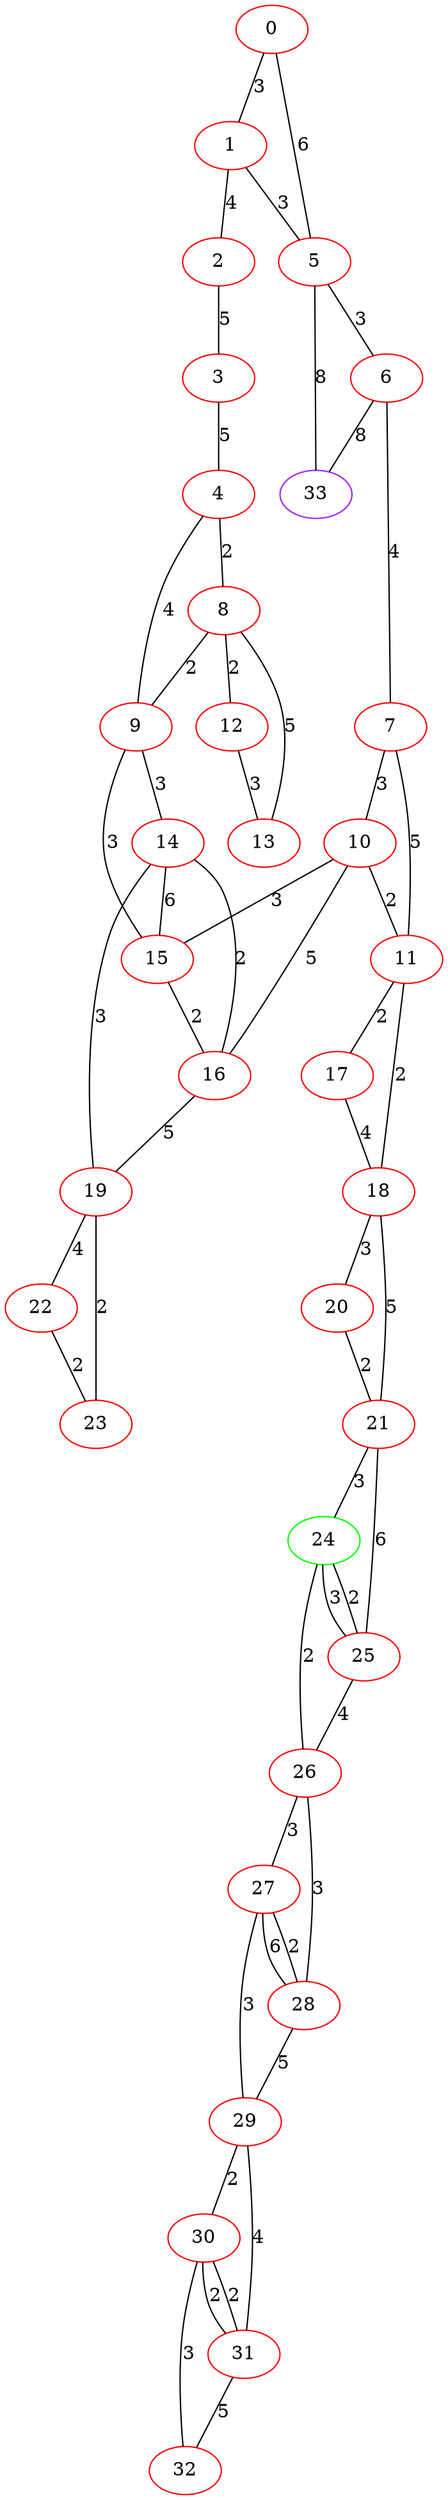 graph "" {
0 [color=red, weight=1];
1 [color=red, weight=1];
2 [color=red, weight=1];
3 [color=red, weight=1];
4 [color=red, weight=1];
5 [color=red, weight=1];
6 [color=red, weight=1];
7 [color=red, weight=1];
8 [color=red, weight=1];
9 [color=red, weight=1];
10 [color=red, weight=1];
11 [color=red, weight=1];
12 [color=red, weight=1];
13 [color=red, weight=1];
14 [color=red, weight=1];
15 [color=red, weight=1];
16 [color=red, weight=1];
17 [color=red, weight=1];
18 [color=red, weight=1];
19 [color=red, weight=1];
20 [color=red, weight=1];
21 [color=red, weight=1];
22 [color=red, weight=1];
23 [color=red, weight=1];
24 [color=green, weight=2];
25 [color=red, weight=1];
26 [color=red, weight=1];
27 [color=red, weight=1];
28 [color=red, weight=1];
29 [color=red, weight=1];
30 [color=red, weight=1];
31 [color=red, weight=1];
32 [color=red, weight=1];
33 [color=purple, weight=4];
0 -- 1  [key=0, label=3];
0 -- 5  [key=0, label=6];
1 -- 2  [key=0, label=4];
1 -- 5  [key=0, label=3];
2 -- 3  [key=0, label=5];
3 -- 4  [key=0, label=5];
4 -- 8  [key=0, label=2];
4 -- 9  [key=0, label=4];
5 -- 6  [key=0, label=3];
5 -- 33  [key=0, label=8];
6 -- 33  [key=0, label=8];
6 -- 7  [key=0, label=4];
7 -- 10  [key=0, label=3];
7 -- 11  [key=0, label=5];
8 -- 9  [key=0, label=2];
8 -- 13  [key=0, label=5];
8 -- 12  [key=0, label=2];
9 -- 14  [key=0, label=3];
9 -- 15  [key=0, label=3];
10 -- 16  [key=0, label=5];
10 -- 11  [key=0, label=2];
10 -- 15  [key=0, label=3];
11 -- 17  [key=0, label=2];
11 -- 18  [key=0, label=2];
12 -- 13  [key=0, label=3];
14 -- 16  [key=0, label=2];
14 -- 19  [key=0, label=3];
14 -- 15  [key=0, label=6];
15 -- 16  [key=0, label=2];
16 -- 19  [key=0, label=5];
17 -- 18  [key=0, label=4];
18 -- 20  [key=0, label=3];
18 -- 21  [key=0, label=5];
19 -- 22  [key=0, label=4];
19 -- 23  [key=0, label=2];
20 -- 21  [key=0, label=2];
21 -- 24  [key=0, label=3];
21 -- 25  [key=0, label=6];
22 -- 23  [key=0, label=2];
24 -- 25  [key=0, label=3];
24 -- 25  [key=1, label=2];
24 -- 26  [key=0, label=2];
25 -- 26  [key=0, label=4];
26 -- 27  [key=0, label=3];
26 -- 28  [key=0, label=3];
27 -- 28  [key=0, label=6];
27 -- 28  [key=1, label=2];
27 -- 29  [key=0, label=3];
28 -- 29  [key=0, label=5];
29 -- 30  [key=0, label=2];
29 -- 31  [key=0, label=4];
30 -- 32  [key=0, label=3];
30 -- 31  [key=0, label=2];
30 -- 31  [key=1, label=2];
31 -- 32  [key=0, label=5];
}
